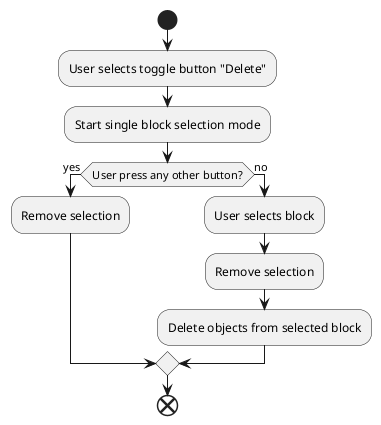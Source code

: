 @startuml
start
:User selects toggle button "Delete";
:Start single block selection mode;
if (User press any other button?) then (yes)
:Remove selection;
else (no)
:User selects block;
:Remove selection;
:Delete objects from selected block;
endif
end
@enduml
